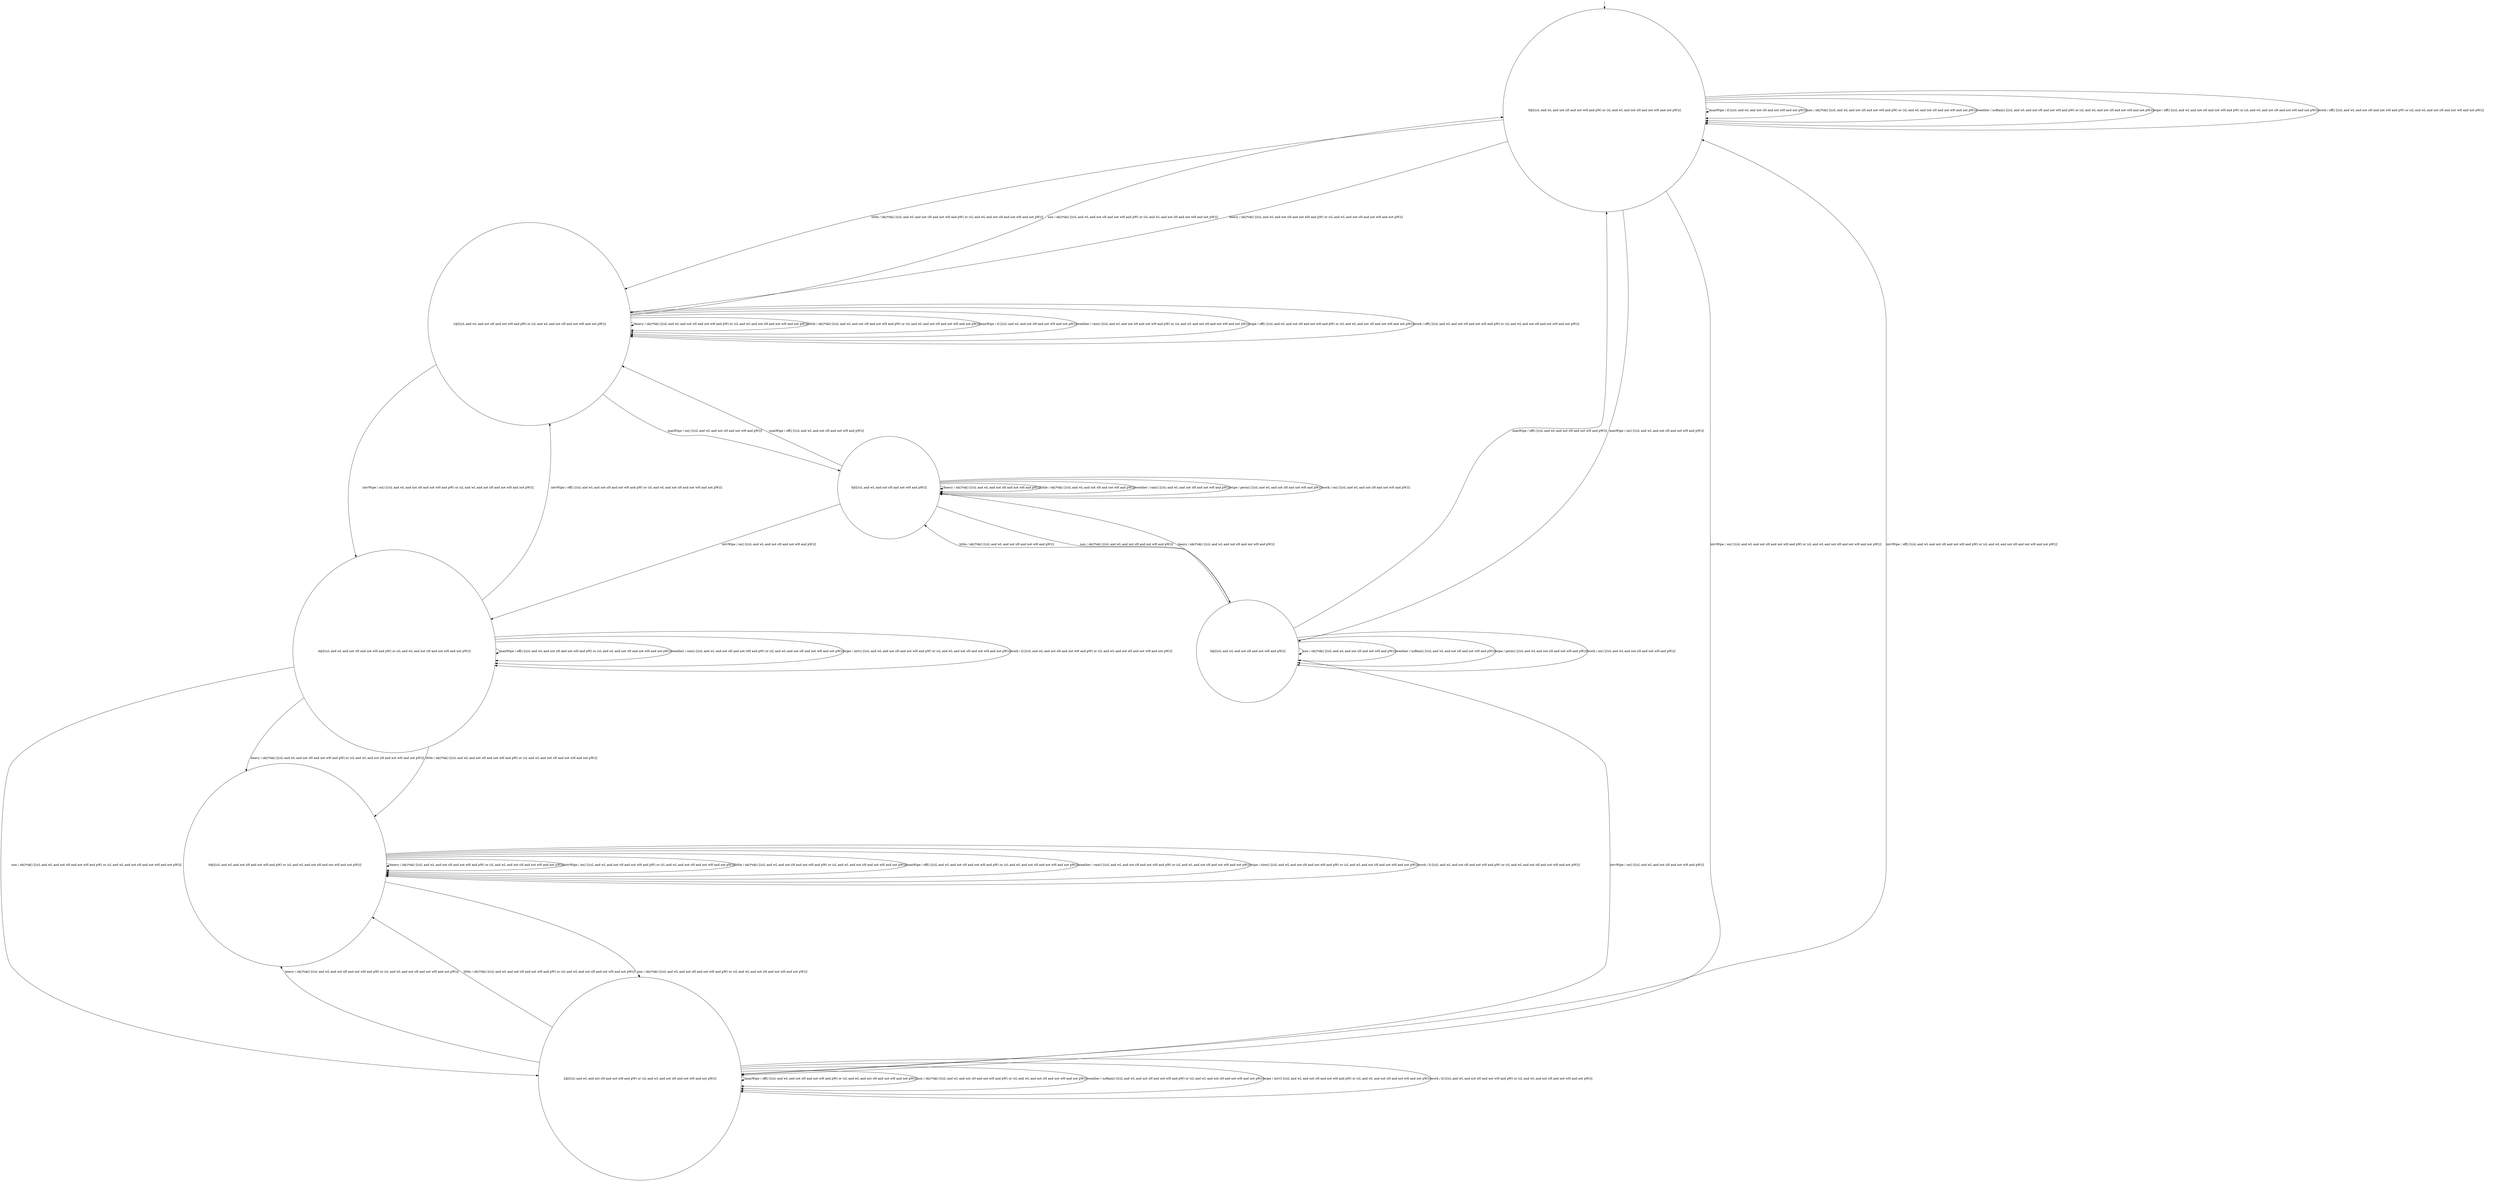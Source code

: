 digraph g {
	edge [lblstyle="above, sloped"];
	s0 [shape="circle" label="0@[((sL and wL and not sH and not wH and pW) or (sL and wL and not sH and not wH and not pW))]"];
	s1 [shape="circle" label="1@[((sL and wL and not sH and not wH and pW) or (sL and wL and not sH and not wH and not pW))]"];
	s2 [shape="circle" label="2@[((sL and wL and not sH and not wH and pW) or (sL and wL and not sH and not wH and not pW))]"];
	s3 [shape="circle" label="3@[((sL and wL and not sH and not wH and pW))]"];
	s4 [shape="circle" label="4@[((sL and wL and not sH and not wH and pW) or (sL and wL and not sH and not wH and not pW))]"];
	s5 [shape="circle" label="5@[((sL and wL and not sH and not wH and pW))]"];
	s6 [shape="circle" label="6@[((sL and wL and not sH and not wH and pW) or (sL and wL and not sH and not wH and not pW))]"];
	s0 -> s1 [label="heavy / ok()*ok() [((sL and wL and not sH and not wH and pW) or (sL and wL and not sH and not wH and not pW))]"];
	s0 -> s2 [label="intvWipe / on() [((sL and wL and not sH and not wH and pW) or (sL and wL and not sH and not wH and not pW))]"];
	s0 -> s1 [label="little / ok()*ok() [((sL and wL and not sH and not wH and pW) or (sL and wL and not sH and not wH and not pW))]"];
	s0 -> s0 [label="manWipe / Ω [((sL and wL and not sH and not wH and not pW))]"];
	s0 -> s3 [label="manWipe / on() [((sL and wL and not sH and not wH and pW))]"];
	s0 -> s0 [label="non / ok()*ok() [((sL and wL and not sH and not wH and pW) or (sL and wL and not sH and not wH and not pW))]"];
	s0 -> s0 [label="weather / noRain() [((sL and wL and not sH and not wH and pW) or (sL and wL and not sH and not wH and not pW))]"];
	s0 -> s0 [label="wipe / off() [((sL and wL and not sH and not wH and pW) or (sL and wL and not sH and not wH and not pW))]"];
	s0 -> s0 [label="work / off() [((sL and wL and not sH and not wH and pW) or (sL and wL and not sH and not wH and not pW))]"];
	s1 -> s1 [label="heavy / ok()*ok() [((sL and wL and not sH and not wH and pW) or (sL and wL and not sH and not wH and not pW))]"];
	s1 -> s4 [label="intvWipe / on() [((sL and wL and not sH and not wH and pW) or (sL and wL and not sH and not wH and not pW))]"];
	s1 -> s1 [label="little / ok()*ok() [((sL and wL and not sH and not wH and pW) or (sL and wL and not sH and not wH and not pW))]"];
	s1 -> s5 [label="manWipe / on() [((sL and wL and not sH and not wH and pW))]"];
	s1 -> s1 [label="manWipe / Ω [((sL and wL and not sH and not wH and not pW))]"];
	s1 -> s0 [label="non / ok()*ok() [((sL and wL and not sH and not wH and pW) or (sL and wL and not sH and not wH and not pW))]"];
	s1 -> s1 [label="weather / rain() [((sL and wL and not sH and not wH and pW) or (sL and wL and not sH and not wH and not pW))]"];
	s1 -> s1 [label="wipe / off() [((sL and wL and not sH and not wH and pW) or (sL and wL and not sH and not wH and not pW))]"];
	s1 -> s1 [label="work / off() [((sL and wL and not sH and not wH and pW) or (sL and wL and not sH and not wH and not pW))]"];
	s2 -> s6 [label="heavy / ok()*ok() [((sL and wL and not sH and not wH and pW) or (sL and wL and not sH and not wH and not pW))]"];
	s2 -> s0 [label="intvWipe / off() [((sL and wL and not sH and not wH and pW) or (sL and wL and not sH and not wH and not pW))]"];
	s2 -> s6 [label="little / ok()*ok() [((sL and wL and not sH and not wH and pW) or (sL and wL and not sH and not wH and not pW))]"];
	s2 -> s2 [label="manWipe / off() [((sL and wL and not sH and not wH and pW) or (sL and wL and not sH and not wH and not pW))]"];
	s2 -> s2 [label="non / ok()*ok() [((sL and wL and not sH and not wH and pW) or (sL and wL and not sH and not wH and not pW))]"];
	s2 -> s2 [label="weather / noRain() [((sL and wL and not sH and not wH and pW) or (sL and wL and not sH and not wH and not pW))]"];
	s2 -> s2 [label="wipe / intv() [((sL and wL and not sH and not wH and pW) or (sL and wL and not sH and not wH and not pW))]"];
	s2 -> s2 [label="work / Ω [((sL and wL and not sH and not wH and pW) or (sL and wL and not sH and not wH and not pW))]"];
	s3 -> s5 [label="heavy / ok()*ok() [((sL and wL and not sH and not wH and pW))]"];
	s3 -> s2 [label="intvWipe / on() [((sL and wL and not sH and not wH and pW))]"];
	s3 -> s5 [label="little / ok()*ok() [((sL and wL and not sH and not wH and pW))]"];
	s3 -> s0 [label="manWipe / off() [((sL and wL and not sH and not wH and pW))]"];
	s3 -> s3 [label="non / ok()*ok() [((sL and wL and not sH and not wH and pW))]"];
	s3 -> s3 [label="weather / noRain() [((sL and wL and not sH and not wH and pW))]"];
	s3 -> s3 [label="wipe / perm() [((sL and wL and not sH and not wH and pW))]"];
	s3 -> s3 [label="work / on() [((sL and wL and not sH and not wH and pW))]"];
	s4 -> s6 [label="heavy / ok()*ok() [((sL and wL and not sH and not wH and pW) or (sL and wL and not sH and not wH and not pW))]"];
	s4 -> s1 [label="intvWipe / off() [((sL and wL and not sH and not wH and pW) or (sL and wL and not sH and not wH and not pW))]"];
	s4 -> s6 [label="little / ok()*ok() [((sL and wL and not sH and not wH and pW) or (sL and wL and not sH and not wH and not pW))]"];
	s4 -> s4 [label="manWipe / off() [((sL and wL and not sH and not wH and pW) or (sL and wL and not sH and not wH and not pW))]"];
	s4 -> s2 [label="non / ok()*ok() [((sL and wL and not sH and not wH and pW) or (sL and wL and not sH and not wH and not pW))]"];
	s4 -> s4 [label="weather / rain() [((sL and wL and not sH and not wH and pW) or (sL and wL and not sH and not wH and not pW))]"];
	s4 -> s4 [label="wipe / intv() [((sL and wL and not sH and not wH and pW) or (sL and wL and not sH and not wH and not pW))]"];
	s4 -> s4 [label="work / Ω [((sL and wL and not sH and not wH and pW) or (sL and wL and not sH and not wH and not pW))]"];
	s5 -> s5 [label="heavy / ok()*ok() [((sL and wL and not sH and not wH and pW))]"];
	s5 -> s4 [label="intvWipe / on() [((sL and wL and not sH and not wH and pW))]"];
	s5 -> s5 [label="little / ok()*ok() [((sL and wL and not sH and not wH and pW))]"];
	s5 -> s1 [label="manWipe / off() [((sL and wL and not sH and not wH and pW))]"];
	s5 -> s3 [label="non / ok()*ok() [((sL and wL and not sH and not wH and pW))]"];
	s5 -> s5 [label="weather / rain() [((sL and wL and not sH and not wH and pW))]"];
	s5 -> s5 [label="wipe / perm() [((sL and wL and not sH and not wH and pW))]"];
	s5 -> s5 [label="work / on() [((sL and wL and not sH and not wH and pW))]"];
	s6 -> s6 [label="heavy / ok()*ok() [((sL and wL and not sH and not wH and pW) or (sL and wL and not sH and not wH and not pW))]"];
	s6 -> s6 [label="intvWipe / on() [((sL and wL and not sH and not wH and pW) or (sL and wL and not sH and not wH and not pW))]"];
	s6 -> s6 [label="little / ok()*ok() [((sL and wL and not sH and not wH and pW) or (sL and wL and not sH and not wH and not pW))]"];
	s6 -> s6 [label="manWipe / off() [((sL and wL and not sH and not wH and pW) or (sL and wL and not sH and not wH and not pW))]"];
	s6 -> s2 [label="non / ok()*ok() [((sL and wL and not sH and not wH and pW) or (sL and wL and not sH and not wH and not pW))]"];
	s6 -> s6 [label="weather / rain() [((sL and wL and not sH and not wH and pW) or (sL and wL and not sH and not wH and not pW))]"];
	s6 -> s6 [label="wipe / slow() [((sL and wL and not sH and not wH and pW) or (sL and wL and not sH and not wH and not pW))]"];
	s6 -> s6 [label="work / Ω [((sL and wL and not sH and not wH and pW) or (sL and wL and not sH and not wH and not pW))]"];
	__start0 [label="" shape="none" width="0" height="0"];
	__start0 -> s0;
}